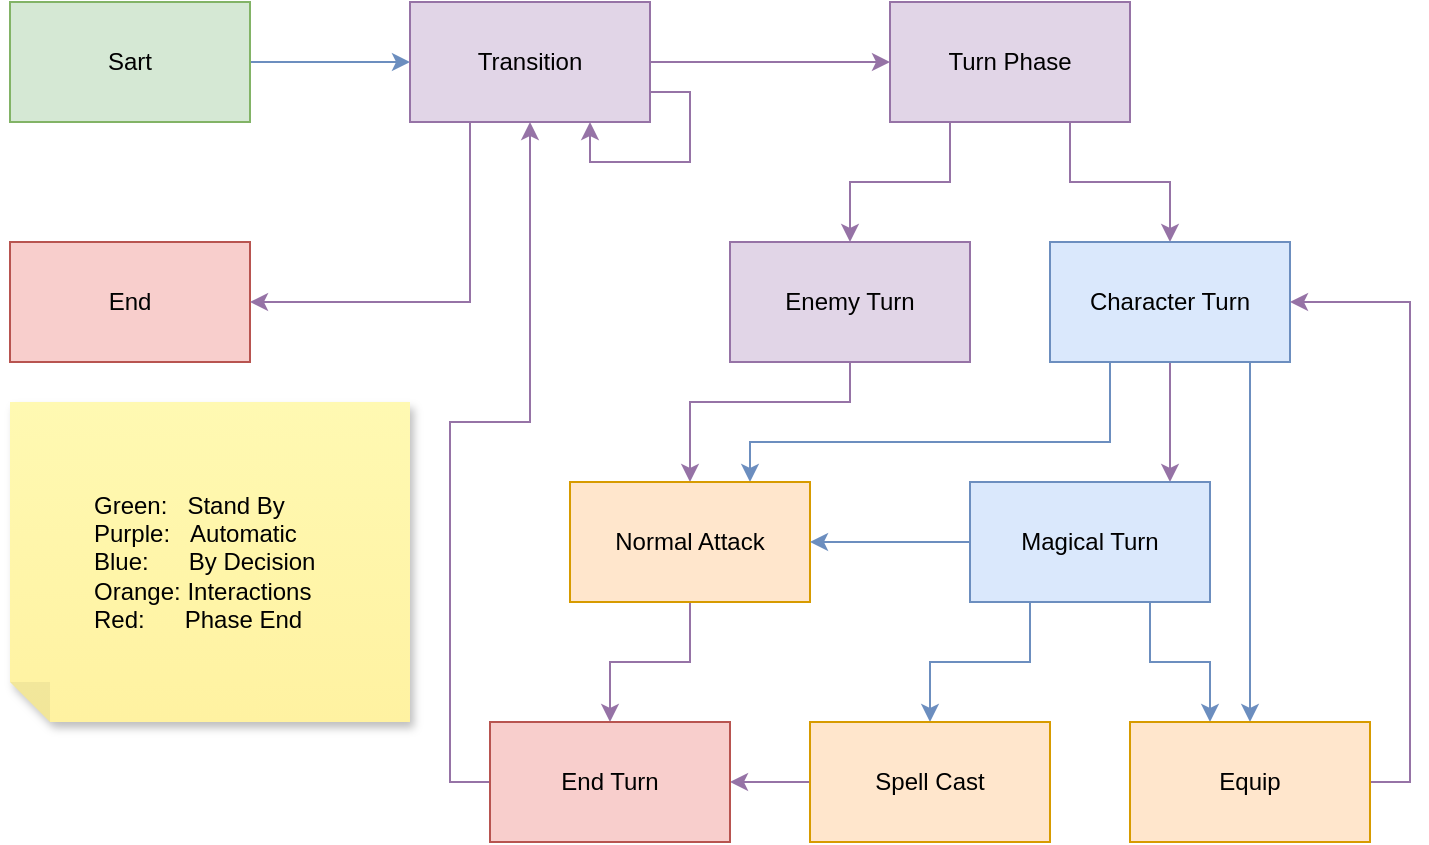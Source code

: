 <mxfile version="24.5.2" type="device">
  <diagram name="Page-1" id="2YBvvXClWsGukQMizWep">
    <mxGraphModel dx="1393" dy="804" grid="1" gridSize="10" guides="1" tooltips="1" connect="1" arrows="1" fold="1" page="1" pageScale="1" pageWidth="850" pageHeight="1100" math="0" shadow="0">
      <root>
        <mxCell id="0" />
        <mxCell id="1" parent="0" />
        <mxCell id="C_s4Nj9TxJn8132ior16-14" style="edgeStyle=orthogonalEdgeStyle;rounded=0;orthogonalLoop=1;jettySize=auto;html=1;exitX=1;exitY=0.5;exitDx=0;exitDy=0;entryX=0;entryY=0.5;entryDx=0;entryDy=0;fillColor=#dae8fc;strokeColor=#6c8ebf;" edge="1" parent="1" source="C_s4Nj9TxJn8132ior16-1" target="C_s4Nj9TxJn8132ior16-3">
          <mxGeometry relative="1" as="geometry" />
        </mxCell>
        <mxCell id="C_s4Nj9TxJn8132ior16-1" value="Sart" style="whiteSpace=wrap;html=1;fillColor=#d5e8d4;strokeColor=#82b366;" vertex="1" parent="1">
          <mxGeometry x="80" y="80" width="120" height="60" as="geometry" />
        </mxCell>
        <mxCell id="C_s4Nj9TxJn8132ior16-2" value="End" style="whiteSpace=wrap;html=1;fillColor=#f8cecc;strokeColor=#b85450;" vertex="1" parent="1">
          <mxGeometry x="80" y="200" width="120" height="60" as="geometry" />
        </mxCell>
        <mxCell id="C_s4Nj9TxJn8132ior16-12" style="edgeStyle=orthogonalEdgeStyle;rounded=0;orthogonalLoop=1;jettySize=auto;html=1;exitX=0.25;exitY=1;exitDx=0;exitDy=0;entryX=1;entryY=0.5;entryDx=0;entryDy=0;fillColor=#e1d5e7;strokeColor=#9673a6;" edge="1" parent="1" source="C_s4Nj9TxJn8132ior16-3" target="C_s4Nj9TxJn8132ior16-2">
          <mxGeometry relative="1" as="geometry" />
        </mxCell>
        <mxCell id="C_s4Nj9TxJn8132ior16-13" style="edgeStyle=orthogonalEdgeStyle;rounded=0;orthogonalLoop=1;jettySize=auto;html=1;exitX=1;exitY=0.5;exitDx=0;exitDy=0;entryX=0;entryY=0.5;entryDx=0;entryDy=0;fillColor=#e1d5e7;strokeColor=#9673a6;" edge="1" parent="1" source="C_s4Nj9TxJn8132ior16-3" target="C_s4Nj9TxJn8132ior16-4">
          <mxGeometry relative="1" as="geometry" />
        </mxCell>
        <mxCell id="C_s4Nj9TxJn8132ior16-3" value="Transition" style="whiteSpace=wrap;html=1;fillColor=#e1d5e7;strokeColor=#9673a6;" vertex="1" parent="1">
          <mxGeometry x="280" y="80" width="120" height="60" as="geometry" />
        </mxCell>
        <mxCell id="C_s4Nj9TxJn8132ior16-16" style="edgeStyle=orthogonalEdgeStyle;rounded=0;orthogonalLoop=1;jettySize=auto;html=1;exitX=0.75;exitY=1;exitDx=0;exitDy=0;fillColor=#e1d5e7;strokeColor=#9673a6;" edge="1" parent="1" source="C_s4Nj9TxJn8132ior16-4" target="C_s4Nj9TxJn8132ior16-6">
          <mxGeometry relative="1" as="geometry" />
        </mxCell>
        <mxCell id="C_s4Nj9TxJn8132ior16-30" style="edgeStyle=orthogonalEdgeStyle;rounded=0;orthogonalLoop=1;jettySize=auto;html=1;exitX=0.25;exitY=1;exitDx=0;exitDy=0;fillColor=#e1d5e7;strokeColor=#9673a6;" edge="1" parent="1" source="C_s4Nj9TxJn8132ior16-4" target="C_s4Nj9TxJn8132ior16-5">
          <mxGeometry relative="1" as="geometry" />
        </mxCell>
        <mxCell id="C_s4Nj9TxJn8132ior16-4" value="Turn Phase" style="whiteSpace=wrap;html=1;fillColor=#e1d5e7;strokeColor=#9673a6;" vertex="1" parent="1">
          <mxGeometry x="520" y="80" width="120" height="60" as="geometry" />
        </mxCell>
        <mxCell id="C_s4Nj9TxJn8132ior16-24" style="edgeStyle=orthogonalEdgeStyle;rounded=0;orthogonalLoop=1;jettySize=auto;html=1;exitX=0.5;exitY=1;exitDx=0;exitDy=0;fillColor=#e1d5e7;strokeColor=#9673a6;" edge="1" parent="1" source="C_s4Nj9TxJn8132ior16-5" target="C_s4Nj9TxJn8132ior16-7">
          <mxGeometry relative="1" as="geometry">
            <Array as="points">
              <mxPoint x="500" y="280" />
              <mxPoint x="420" y="280" />
            </Array>
          </mxGeometry>
        </mxCell>
        <mxCell id="C_s4Nj9TxJn8132ior16-5" value="Enemy Turn" style="whiteSpace=wrap;html=1;fillColor=#e1d5e7;strokeColor=#9673a6;" vertex="1" parent="1">
          <mxGeometry x="440" y="200" width="120" height="60" as="geometry" />
        </mxCell>
        <mxCell id="C_s4Nj9TxJn8132ior16-18" style="edgeStyle=orthogonalEdgeStyle;rounded=0;orthogonalLoop=1;jettySize=auto;html=1;exitX=0.75;exitY=1;exitDx=0;exitDy=0;fillColor=#dae8fc;strokeColor=#6c8ebf;" edge="1" parent="1" source="C_s4Nj9TxJn8132ior16-6" target="C_s4Nj9TxJn8132ior16-9">
          <mxGeometry relative="1" as="geometry">
            <Array as="points">
              <mxPoint x="700" y="260" />
            </Array>
          </mxGeometry>
        </mxCell>
        <mxCell id="C_s4Nj9TxJn8132ior16-25" style="edgeStyle=orthogonalEdgeStyle;rounded=0;orthogonalLoop=1;jettySize=auto;html=1;exitX=0.5;exitY=1;exitDx=0;exitDy=0;fillColor=#e1d5e7;strokeColor=#9673a6;" edge="1" parent="1" source="C_s4Nj9TxJn8132ior16-6" target="C_s4Nj9TxJn8132ior16-8">
          <mxGeometry relative="1" as="geometry">
            <Array as="points">
              <mxPoint x="660" y="310" />
              <mxPoint x="660" y="310" />
            </Array>
          </mxGeometry>
        </mxCell>
        <mxCell id="C_s4Nj9TxJn8132ior16-26" style="edgeStyle=orthogonalEdgeStyle;rounded=0;orthogonalLoop=1;jettySize=auto;html=1;exitX=0.25;exitY=1;exitDx=0;exitDy=0;fillColor=#dae8fc;strokeColor=#6c8ebf;" edge="1" parent="1" source="C_s4Nj9TxJn8132ior16-6" target="C_s4Nj9TxJn8132ior16-7">
          <mxGeometry relative="1" as="geometry">
            <Array as="points">
              <mxPoint x="630" y="300" />
              <mxPoint x="450" y="300" />
            </Array>
          </mxGeometry>
        </mxCell>
        <mxCell id="C_s4Nj9TxJn8132ior16-6" value="Character Turn" style="whiteSpace=wrap;html=1;fillColor=#dae8fc;strokeColor=#6c8ebf;" vertex="1" parent="1">
          <mxGeometry x="600" y="200" width="120" height="60" as="geometry" />
        </mxCell>
        <mxCell id="C_s4Nj9TxJn8132ior16-22" style="edgeStyle=orthogonalEdgeStyle;rounded=0;orthogonalLoop=1;jettySize=auto;html=1;exitX=0.5;exitY=1;exitDx=0;exitDy=0;fillColor=#e1d5e7;strokeColor=#9673a6;" edge="1" parent="1" source="C_s4Nj9TxJn8132ior16-7" target="C_s4Nj9TxJn8132ior16-11">
          <mxGeometry relative="1" as="geometry" />
        </mxCell>
        <mxCell id="C_s4Nj9TxJn8132ior16-7" value="Normal Attack" style="whiteSpace=wrap;html=1;fillColor=#ffe6cc;strokeColor=#d79b00;" vertex="1" parent="1">
          <mxGeometry x="360" y="320" width="120" height="60" as="geometry" />
        </mxCell>
        <mxCell id="C_s4Nj9TxJn8132ior16-19" style="edgeStyle=orthogonalEdgeStyle;rounded=0;orthogonalLoop=1;jettySize=auto;html=1;exitX=0.75;exitY=1;exitDx=0;exitDy=0;fillColor=#dae8fc;strokeColor=#6c8ebf;" edge="1" parent="1" source="C_s4Nj9TxJn8132ior16-8" target="C_s4Nj9TxJn8132ior16-9">
          <mxGeometry relative="1" as="geometry">
            <Array as="points">
              <mxPoint x="650" y="410" />
              <mxPoint x="680" y="410" />
            </Array>
          </mxGeometry>
        </mxCell>
        <mxCell id="C_s4Nj9TxJn8132ior16-20" style="edgeStyle=orthogonalEdgeStyle;rounded=0;orthogonalLoop=1;jettySize=auto;html=1;exitX=0.25;exitY=1;exitDx=0;exitDy=0;fillColor=#dae8fc;strokeColor=#6c8ebf;" edge="1" parent="1" source="C_s4Nj9TxJn8132ior16-8" target="C_s4Nj9TxJn8132ior16-10">
          <mxGeometry relative="1" as="geometry" />
        </mxCell>
        <mxCell id="C_s4Nj9TxJn8132ior16-27" style="edgeStyle=orthogonalEdgeStyle;rounded=0;orthogonalLoop=1;jettySize=auto;html=1;exitX=0;exitY=0.5;exitDx=0;exitDy=0;fillColor=#dae8fc;strokeColor=#6c8ebf;" edge="1" parent="1" source="C_s4Nj9TxJn8132ior16-8" target="C_s4Nj9TxJn8132ior16-7">
          <mxGeometry relative="1" as="geometry" />
        </mxCell>
        <mxCell id="C_s4Nj9TxJn8132ior16-8" value="Magical Turn" style="whiteSpace=wrap;html=1;fillColor=#dae8fc;strokeColor=#6c8ebf;" vertex="1" parent="1">
          <mxGeometry x="560" y="320" width="120" height="60" as="geometry" />
        </mxCell>
        <mxCell id="C_s4Nj9TxJn8132ior16-28" style="edgeStyle=orthogonalEdgeStyle;rounded=0;orthogonalLoop=1;jettySize=auto;html=1;exitX=1;exitY=0.5;exitDx=0;exitDy=0;entryX=1;entryY=0.5;entryDx=0;entryDy=0;fillColor=#e1d5e7;strokeColor=#9673a6;" edge="1" parent="1" source="C_s4Nj9TxJn8132ior16-9" target="C_s4Nj9TxJn8132ior16-6">
          <mxGeometry relative="1" as="geometry" />
        </mxCell>
        <mxCell id="C_s4Nj9TxJn8132ior16-9" value="Equip" style="whiteSpace=wrap;html=1;fillColor=#ffe6cc;strokeColor=#d79b00;" vertex="1" parent="1">
          <mxGeometry x="640" y="440" width="120" height="60" as="geometry" />
        </mxCell>
        <mxCell id="C_s4Nj9TxJn8132ior16-21" style="edgeStyle=orthogonalEdgeStyle;rounded=0;orthogonalLoop=1;jettySize=auto;html=1;exitX=0;exitY=0.5;exitDx=0;exitDy=0;fillColor=#e1d5e7;strokeColor=#9673a6;" edge="1" parent="1" source="C_s4Nj9TxJn8132ior16-10" target="C_s4Nj9TxJn8132ior16-11">
          <mxGeometry relative="1" as="geometry" />
        </mxCell>
        <mxCell id="C_s4Nj9TxJn8132ior16-10" value="Spell Cast" style="whiteSpace=wrap;html=1;fillColor=#ffe6cc;strokeColor=#d79b00;" vertex="1" parent="1">
          <mxGeometry x="480" y="440" width="120" height="60" as="geometry" />
        </mxCell>
        <mxCell id="C_s4Nj9TxJn8132ior16-29" style="edgeStyle=orthogonalEdgeStyle;rounded=0;orthogonalLoop=1;jettySize=auto;html=1;exitX=0;exitY=0.5;exitDx=0;exitDy=0;fillColor=#e1d5e7;strokeColor=#9673a6;" edge="1" parent="1" source="C_s4Nj9TxJn8132ior16-11" target="C_s4Nj9TxJn8132ior16-3">
          <mxGeometry relative="1" as="geometry">
            <Array as="points">
              <mxPoint x="300" y="470" />
              <mxPoint x="300" y="290" />
              <mxPoint x="340" y="290" />
            </Array>
          </mxGeometry>
        </mxCell>
        <mxCell id="C_s4Nj9TxJn8132ior16-11" value="End Turn" style="whiteSpace=wrap;html=1;fillColor=#f8cecc;strokeColor=#b85450;" vertex="1" parent="1">
          <mxGeometry x="320" y="440" width="120" height="60" as="geometry" />
        </mxCell>
        <mxCell id="C_s4Nj9TxJn8132ior16-31" style="edgeStyle=orthogonalEdgeStyle;rounded=0;orthogonalLoop=1;jettySize=auto;html=1;exitX=1;exitY=0.75;exitDx=0;exitDy=0;fillColor=#e1d5e7;strokeColor=#9673a6;" edge="1" parent="1" source="C_s4Nj9TxJn8132ior16-3" target="C_s4Nj9TxJn8132ior16-3">
          <mxGeometry relative="1" as="geometry">
            <Array as="points">
              <mxPoint x="420" y="125" />
              <mxPoint x="420" y="160" />
              <mxPoint x="370" y="160" />
            </Array>
          </mxGeometry>
        </mxCell>
        <mxCell id="C_s4Nj9TxJn8132ior16-32" value="&lt;blockquote style=&quot;margin: 0 0 0 40px; border: none; padding: 0px;&quot;&gt;&lt;div style=&quot;&quot;&gt;&lt;span style=&quot;background-color: initial;&quot;&gt;Green:&amp;nbsp; &amp;nbsp;Stand By&lt;/span&gt;&lt;/div&gt;&lt;div style=&quot;&quot;&gt;Purple:&amp;nbsp; &amp;nbsp;Automatic&lt;/div&gt;&lt;div style=&quot;&quot;&gt;Blue:&amp;nbsp; &amp;nbsp; &amp;nbsp; By Decision&lt;/div&gt;&lt;div style=&quot;&quot;&gt;Orange: Interactions&lt;/div&gt;&lt;div style=&quot;&quot;&gt;Red:&amp;nbsp; &amp;nbsp; &amp;nbsp; Phase End&lt;/div&gt;&lt;/blockquote&gt;" style="shape=note;whiteSpace=wrap;html=1;backgroundOutline=1;fontColor=#000000;darkOpacity=0.05;fillColor=#FFF9B2;strokeColor=none;fillStyle=solid;direction=west;gradientDirection=north;gradientColor=#FFF2A1;shadow=1;size=20;pointerEvents=1;align=left;" vertex="1" parent="1">
          <mxGeometry x="80" y="280" width="200" height="160" as="geometry" />
        </mxCell>
      </root>
    </mxGraphModel>
  </diagram>
</mxfile>
